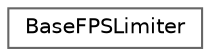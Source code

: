 digraph "Graphical Class Hierarchy"
{
 // LATEX_PDF_SIZE
  bgcolor="transparent";
  edge [fontname=Helvetica,fontsize=10,labelfontname=Helvetica,labelfontsize=10];
  node [fontname=Helvetica,fontsize=10,shape=box,height=0.2,width=0.4];
  rankdir="LR";
  Node0 [id="Node000000",label="BaseFPSLimiter",height=0.2,width=0.4,color="grey40", fillcolor="white", style="filled",URL="$classBaseFPSLimiter.html",tooltip=" "];
}
